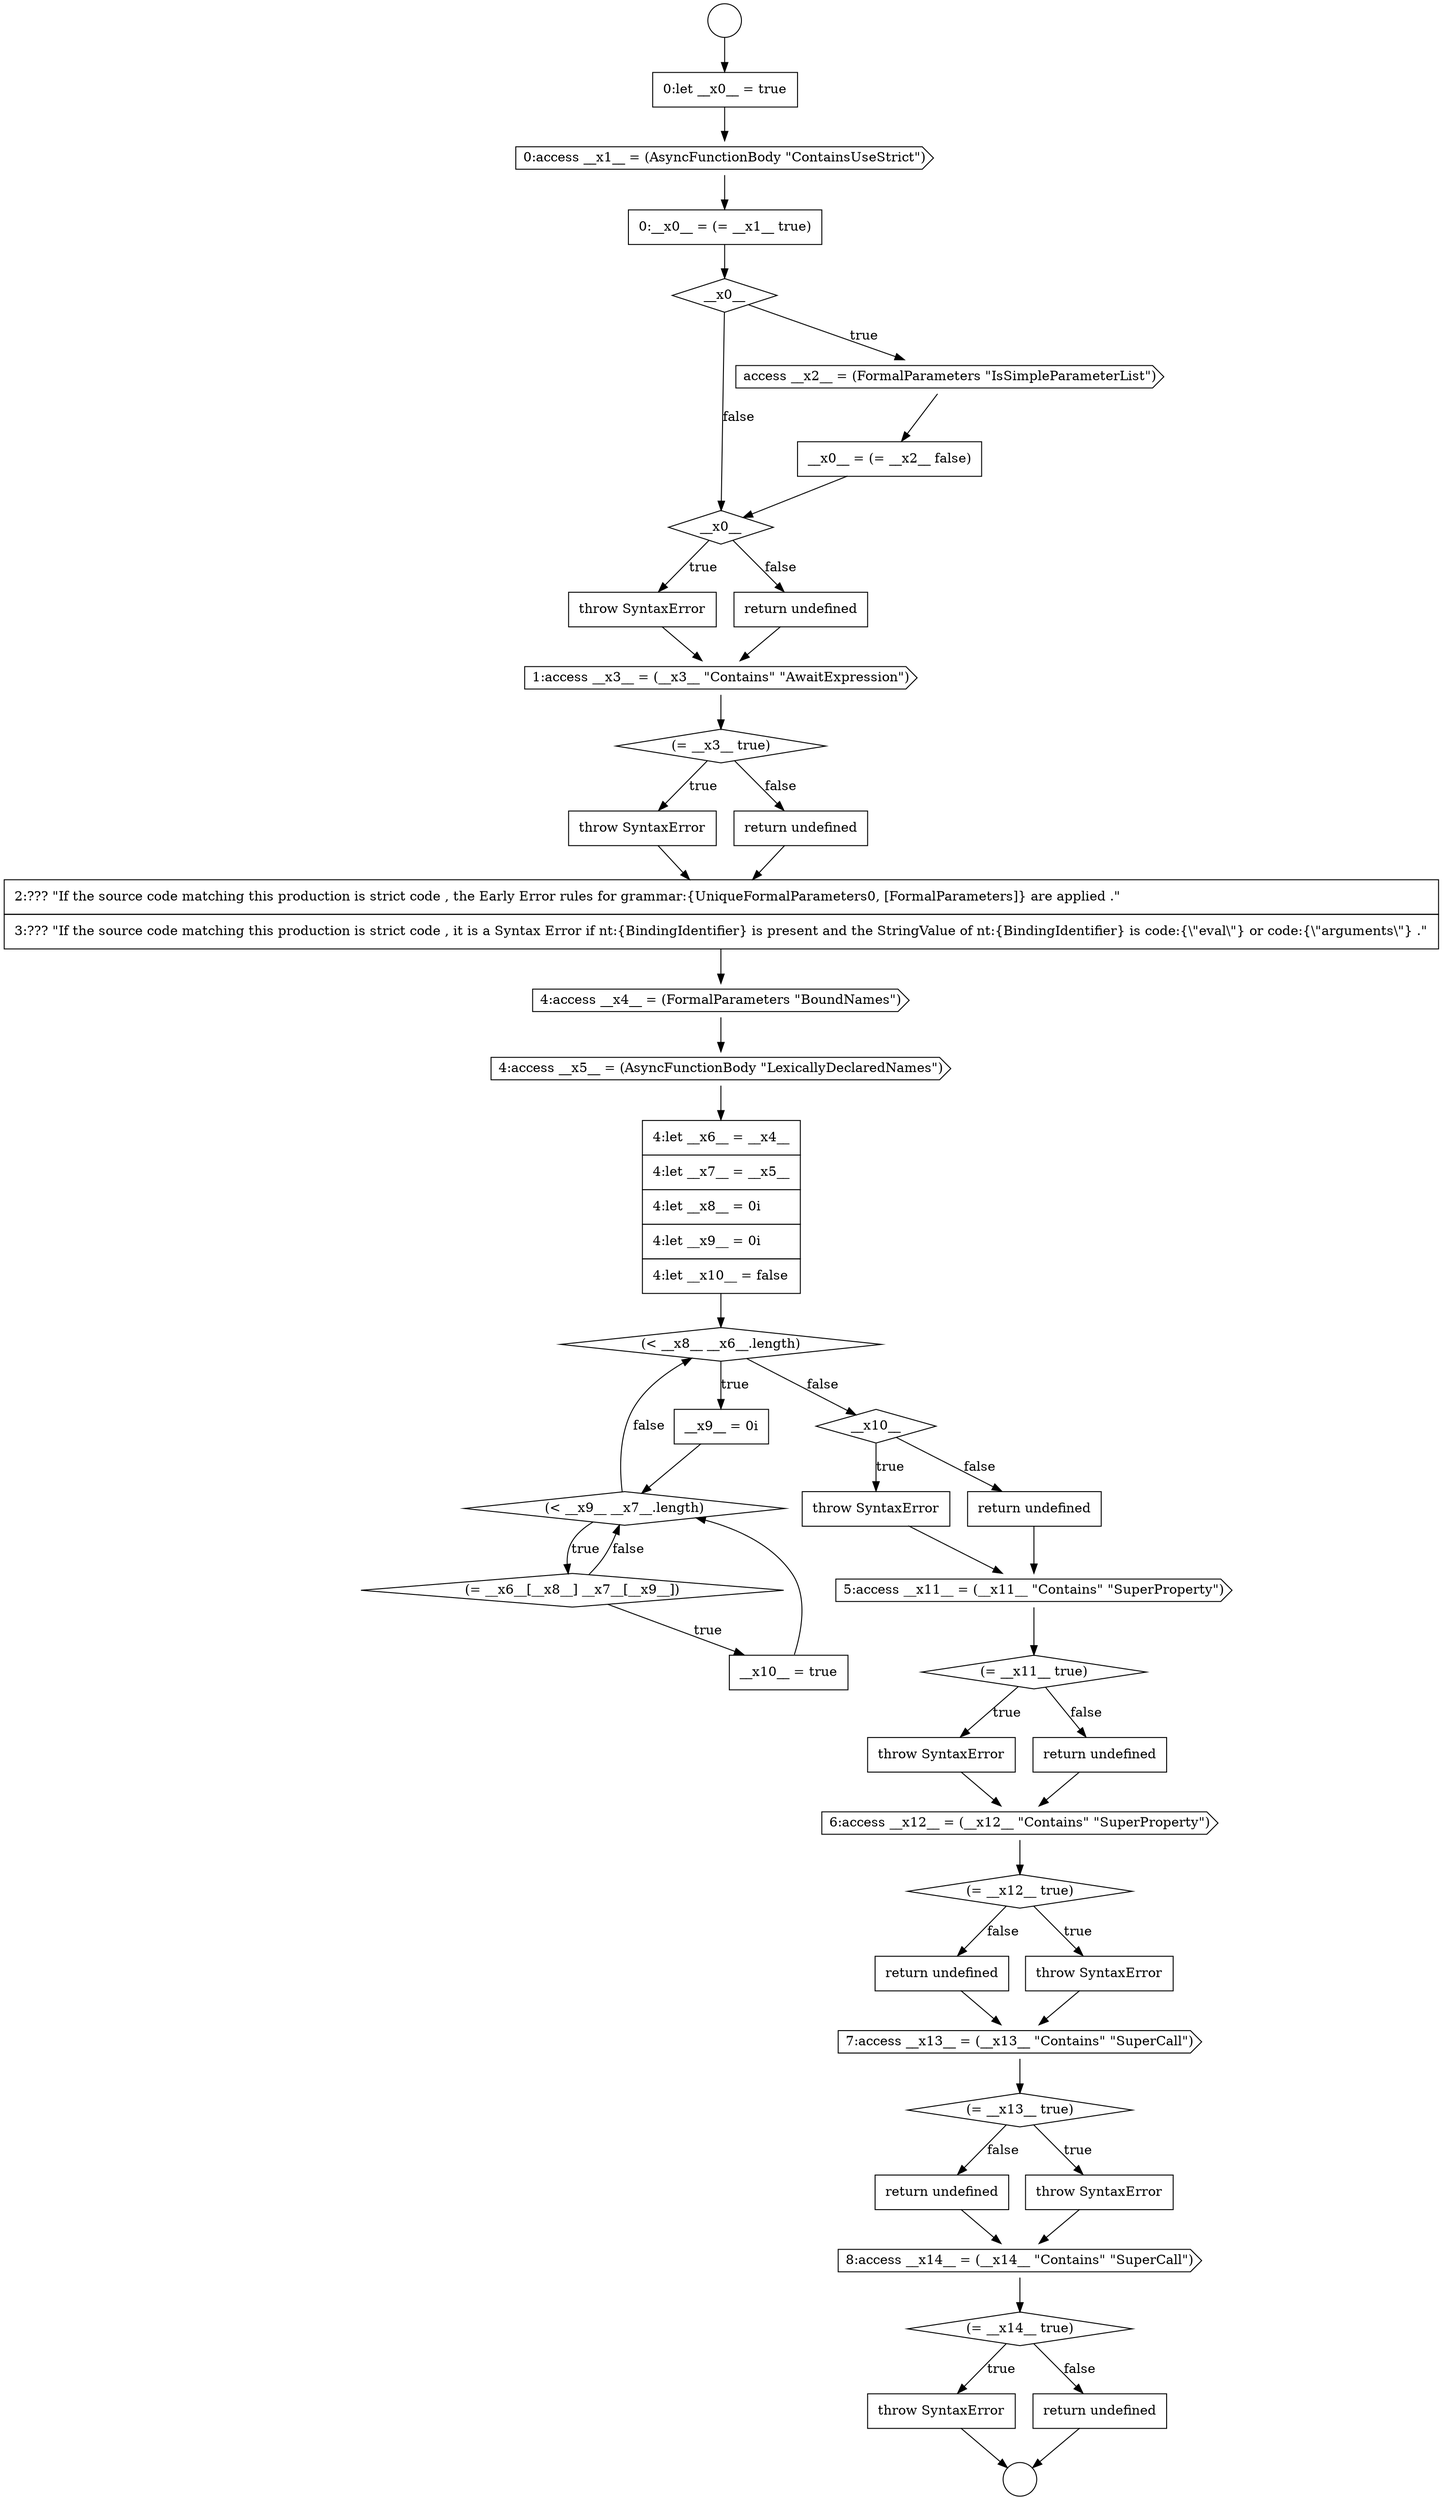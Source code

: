 digraph {
  node19110 [shape=none, margin=0, label=<<font color="black">
    <table border="0" cellborder="1" cellspacing="0" cellpadding="10">
      <tr><td align="left">throw SyntaxError</td></tr>
    </table>
  </font>> color="black" fillcolor="white" style=filled]
  node19123 [shape=diamond, label=<<font color="black">(= __x6__[__x8__] __x7__[__x9__])</font>> color="black" fillcolor="white" style=filled]
  node19108 [shape=none, margin=0, label=<<font color="black">
    <table border="0" cellborder="1" cellspacing="0" cellpadding="10">
      <tr><td align="left">__x0__ = (= __x2__ false)</td></tr>
    </table>
  </font>> color="black" fillcolor="white" style=filled]
  node19113 [shape=diamond, label=<<font color="black">(= __x3__ true)</font>> color="black" fillcolor="white" style=filled]
  node19102 [shape=circle label=" " color="black" fillcolor="white" style=filled]
  node19122 [shape=diamond, label=<<font color="black">(&lt; __x9__ __x7__.length)</font>> color="black" fillcolor="white" style=filled]
  node19139 [shape=none, margin=0, label=<<font color="black">
    <table border="0" cellborder="1" cellspacing="0" cellpadding="10">
      <tr><td align="left">return undefined</td></tr>
    </table>
  </font>> color="black" fillcolor="white" style=filled]
  node19126 [shape=none, margin=0, label=<<font color="black">
    <table border="0" cellborder="1" cellspacing="0" cellpadding="10">
      <tr><td align="left">throw SyntaxError</td></tr>
    </table>
  </font>> color="black" fillcolor="white" style=filled]
  node19112 [shape=cds, label=<<font color="black">1:access __x3__ = (__x3__ &quot;Contains&quot; &quot;AwaitExpression&quot;)</font>> color="black" fillcolor="white" style=filled]
  node19121 [shape=none, margin=0, label=<<font color="black">
    <table border="0" cellborder="1" cellspacing="0" cellpadding="10">
      <tr><td align="left">__x9__ = 0i</td></tr>
    </table>
  </font>> color="black" fillcolor="white" style=filled]
  node19103 [shape=none, margin=0, label=<<font color="black">
    <table border="0" cellborder="1" cellspacing="0" cellpadding="10">
      <tr><td align="left">0:let __x0__ = true</td></tr>
    </table>
  </font>> color="black" fillcolor="white" style=filled]
  node19125 [shape=diamond, label=<<font color="black">__x10__</font>> color="black" fillcolor="white" style=filled]
  node19135 [shape=none, margin=0, label=<<font color="black">
    <table border="0" cellborder="1" cellspacing="0" cellpadding="10">
      <tr><td align="left">return undefined</td></tr>
    </table>
  </font>> color="black" fillcolor="white" style=filled]
  node19109 [shape=diamond, label=<<font color="black">__x0__</font>> color="black" fillcolor="white" style=filled]
  node19124 [shape=none, margin=0, label=<<font color="black">
    <table border="0" cellborder="1" cellspacing="0" cellpadding="10">
      <tr><td align="left">__x10__ = true</td></tr>
    </table>
  </font>> color="black" fillcolor="white" style=filled]
  node19116 [shape=none, margin=0, label=<<font color="black">
    <table border="0" cellborder="1" cellspacing="0" cellpadding="10">
      <tr><td align="left">2:??? &quot;If the source code matching this production is strict code , the Early Error rules for grammar:{UniqueFormalParameters0, [FormalParameters]} are applied .&quot;</td></tr>
      <tr><td align="left">3:??? &quot;If the source code matching this production is strict code , it is a Syntax Error if nt:{BindingIdentifier} is present and the StringValue of nt:{BindingIdentifier} is code:{\&quot;eval\&quot;} or code:{\&quot;arguments\&quot;} .&quot;</td></tr>
    </table>
  </font>> color="black" fillcolor="white" style=filled]
  node19101 [shape=circle label=" " color="black" fillcolor="white" style=filled]
  node19117 [shape=cds, label=<<font color="black">4:access __x4__ = (FormalParameters &quot;BoundNames&quot;)</font>> color="black" fillcolor="white" style=filled]
  node19127 [shape=none, margin=0, label=<<font color="black">
    <table border="0" cellborder="1" cellspacing="0" cellpadding="10">
      <tr><td align="left">return undefined</td></tr>
    </table>
  </font>> color="black" fillcolor="white" style=filled]
  node19142 [shape=none, margin=0, label=<<font color="black">
    <table border="0" cellborder="1" cellspacing="0" cellpadding="10">
      <tr><td align="left">throw SyntaxError</td></tr>
    </table>
  </font>> color="black" fillcolor="white" style=filled]
  node19120 [shape=diamond, label=<<font color="black">(&lt; __x8__ __x6__.length)</font>> color="black" fillcolor="white" style=filled]
  node19140 [shape=cds, label=<<font color="black">8:access __x14__ = (__x14__ &quot;Contains&quot; &quot;SuperCall&quot;)</font>> color="black" fillcolor="white" style=filled]
  node19130 [shape=none, margin=0, label=<<font color="black">
    <table border="0" cellborder="1" cellspacing="0" cellpadding="10">
      <tr><td align="left">throw SyntaxError</td></tr>
    </table>
  </font>> color="black" fillcolor="white" style=filled]
  node19114 [shape=none, margin=0, label=<<font color="black">
    <table border="0" cellborder="1" cellspacing="0" cellpadding="10">
      <tr><td align="left">throw SyntaxError</td></tr>
    </table>
  </font>> color="black" fillcolor="white" style=filled]
  node19107 [shape=cds, label=<<font color="black">access __x2__ = (FormalParameters &quot;IsSimpleParameterList&quot;)</font>> color="black" fillcolor="white" style=filled]
  node19131 [shape=none, margin=0, label=<<font color="black">
    <table border="0" cellborder="1" cellspacing="0" cellpadding="10">
      <tr><td align="left">return undefined</td></tr>
    </table>
  </font>> color="black" fillcolor="white" style=filled]
  node19134 [shape=none, margin=0, label=<<font color="black">
    <table border="0" cellborder="1" cellspacing="0" cellpadding="10">
      <tr><td align="left">throw SyntaxError</td></tr>
    </table>
  </font>> color="black" fillcolor="white" style=filled]
  node19138 [shape=none, margin=0, label=<<font color="black">
    <table border="0" cellborder="1" cellspacing="0" cellpadding="10">
      <tr><td align="left">throw SyntaxError</td></tr>
    </table>
  </font>> color="black" fillcolor="white" style=filled]
  node19118 [shape=cds, label=<<font color="black">4:access __x5__ = (AsyncFunctionBody &quot;LexicallyDeclaredNames&quot;)</font>> color="black" fillcolor="white" style=filled]
  node19106 [shape=diamond, label=<<font color="black">__x0__</font>> color="black" fillcolor="white" style=filled]
  node19115 [shape=none, margin=0, label=<<font color="black">
    <table border="0" cellborder="1" cellspacing="0" cellpadding="10">
      <tr><td align="left">return undefined</td></tr>
    </table>
  </font>> color="black" fillcolor="white" style=filled]
  node19133 [shape=diamond, label=<<font color="black">(= __x12__ true)</font>> color="black" fillcolor="white" style=filled]
  node19132 [shape=cds, label=<<font color="black">6:access __x12__ = (__x12__ &quot;Contains&quot; &quot;SuperProperty&quot;)</font>> color="black" fillcolor="white" style=filled]
  node19137 [shape=diamond, label=<<font color="black">(= __x13__ true)</font>> color="black" fillcolor="white" style=filled]
  node19104 [shape=cds, label=<<font color="black">0:access __x1__ = (AsyncFunctionBody &quot;ContainsUseStrict&quot;)</font>> color="black" fillcolor="white" style=filled]
  node19111 [shape=none, margin=0, label=<<font color="black">
    <table border="0" cellborder="1" cellspacing="0" cellpadding="10">
      <tr><td align="left">return undefined</td></tr>
    </table>
  </font>> color="black" fillcolor="white" style=filled]
  node19128 [shape=cds, label=<<font color="black">5:access __x11__ = (__x11__ &quot;Contains&quot; &quot;SuperProperty&quot;)</font>> color="black" fillcolor="white" style=filled]
  node19141 [shape=diamond, label=<<font color="black">(= __x14__ true)</font>> color="black" fillcolor="white" style=filled]
  node19143 [shape=none, margin=0, label=<<font color="black">
    <table border="0" cellborder="1" cellspacing="0" cellpadding="10">
      <tr><td align="left">return undefined</td></tr>
    </table>
  </font>> color="black" fillcolor="white" style=filled]
  node19105 [shape=none, margin=0, label=<<font color="black">
    <table border="0" cellborder="1" cellspacing="0" cellpadding="10">
      <tr><td align="left">0:__x0__ = (= __x1__ true)</td></tr>
    </table>
  </font>> color="black" fillcolor="white" style=filled]
  node19119 [shape=none, margin=0, label=<<font color="black">
    <table border="0" cellborder="1" cellspacing="0" cellpadding="10">
      <tr><td align="left">4:let __x6__ = __x4__</td></tr>
      <tr><td align="left">4:let __x7__ = __x5__</td></tr>
      <tr><td align="left">4:let __x8__ = 0i</td></tr>
      <tr><td align="left">4:let __x9__ = 0i</td></tr>
      <tr><td align="left">4:let __x10__ = false</td></tr>
    </table>
  </font>> color="black" fillcolor="white" style=filled]
  node19129 [shape=diamond, label=<<font color="black">(= __x11__ true)</font>> color="black" fillcolor="white" style=filled]
  node19136 [shape=cds, label=<<font color="black">7:access __x13__ = (__x13__ &quot;Contains&quot; &quot;SuperCall&quot;)</font>> color="black" fillcolor="white" style=filled]
  node19142 -> node19102 [ color="black"]
  node19126 -> node19128 [ color="black"]
  node19118 -> node19119 [ color="black"]
  node19134 -> node19136 [ color="black"]
  node19137 -> node19138 [label=<<font color="black">true</font>> color="black"]
  node19137 -> node19139 [label=<<font color="black">false</font>> color="black"]
  node19117 -> node19118 [ color="black"]
  node19120 -> node19121 [label=<<font color="black">true</font>> color="black"]
  node19120 -> node19125 [label=<<font color="black">false</font>> color="black"]
  node19106 -> node19107 [label=<<font color="black">true</font>> color="black"]
  node19106 -> node19109 [label=<<font color="black">false</font>> color="black"]
  node19135 -> node19136 [ color="black"]
  node19141 -> node19142 [label=<<font color="black">true</font>> color="black"]
  node19141 -> node19143 [label=<<font color="black">false</font>> color="black"]
  node19127 -> node19128 [ color="black"]
  node19105 -> node19106 [ color="black"]
  node19110 -> node19112 [ color="black"]
  node19123 -> node19124 [label=<<font color="black">true</font>> color="black"]
  node19123 -> node19122 [label=<<font color="black">false</font>> color="black"]
  node19115 -> node19116 [ color="black"]
  node19109 -> node19110 [label=<<font color="black">true</font>> color="black"]
  node19109 -> node19111 [label=<<font color="black">false</font>> color="black"]
  node19132 -> node19133 [ color="black"]
  node19143 -> node19102 [ color="black"]
  node19129 -> node19130 [label=<<font color="black">true</font>> color="black"]
  node19129 -> node19131 [label=<<font color="black">false</font>> color="black"]
  node19124 -> node19122 [ color="black"]
  node19108 -> node19109 [ color="black"]
  node19113 -> node19114 [label=<<font color="black">true</font>> color="black"]
  node19113 -> node19115 [label=<<font color="black">false</font>> color="black"]
  node19125 -> node19126 [label=<<font color="black">true</font>> color="black"]
  node19125 -> node19127 [label=<<font color="black">false</font>> color="black"]
  node19140 -> node19141 [ color="black"]
  node19138 -> node19140 [ color="black"]
  node19116 -> node19117 [ color="black"]
  node19128 -> node19129 [ color="black"]
  node19111 -> node19112 [ color="black"]
  node19130 -> node19132 [ color="black"]
  node19114 -> node19116 [ color="black"]
  node19112 -> node19113 [ color="black"]
  node19133 -> node19134 [label=<<font color="black">true</font>> color="black"]
  node19133 -> node19135 [label=<<font color="black">false</font>> color="black"]
  node19104 -> node19105 [ color="black"]
  node19119 -> node19120 [ color="black"]
  node19101 -> node19103 [ color="black"]
  node19122 -> node19123 [label=<<font color="black">true</font>> color="black"]
  node19122 -> node19120 [label=<<font color="black">false</font>> color="black"]
  node19121 -> node19122 [ color="black"]
  node19136 -> node19137 [ color="black"]
  node19103 -> node19104 [ color="black"]
  node19131 -> node19132 [ color="black"]
  node19139 -> node19140 [ color="black"]
  node19107 -> node19108 [ color="black"]
}
